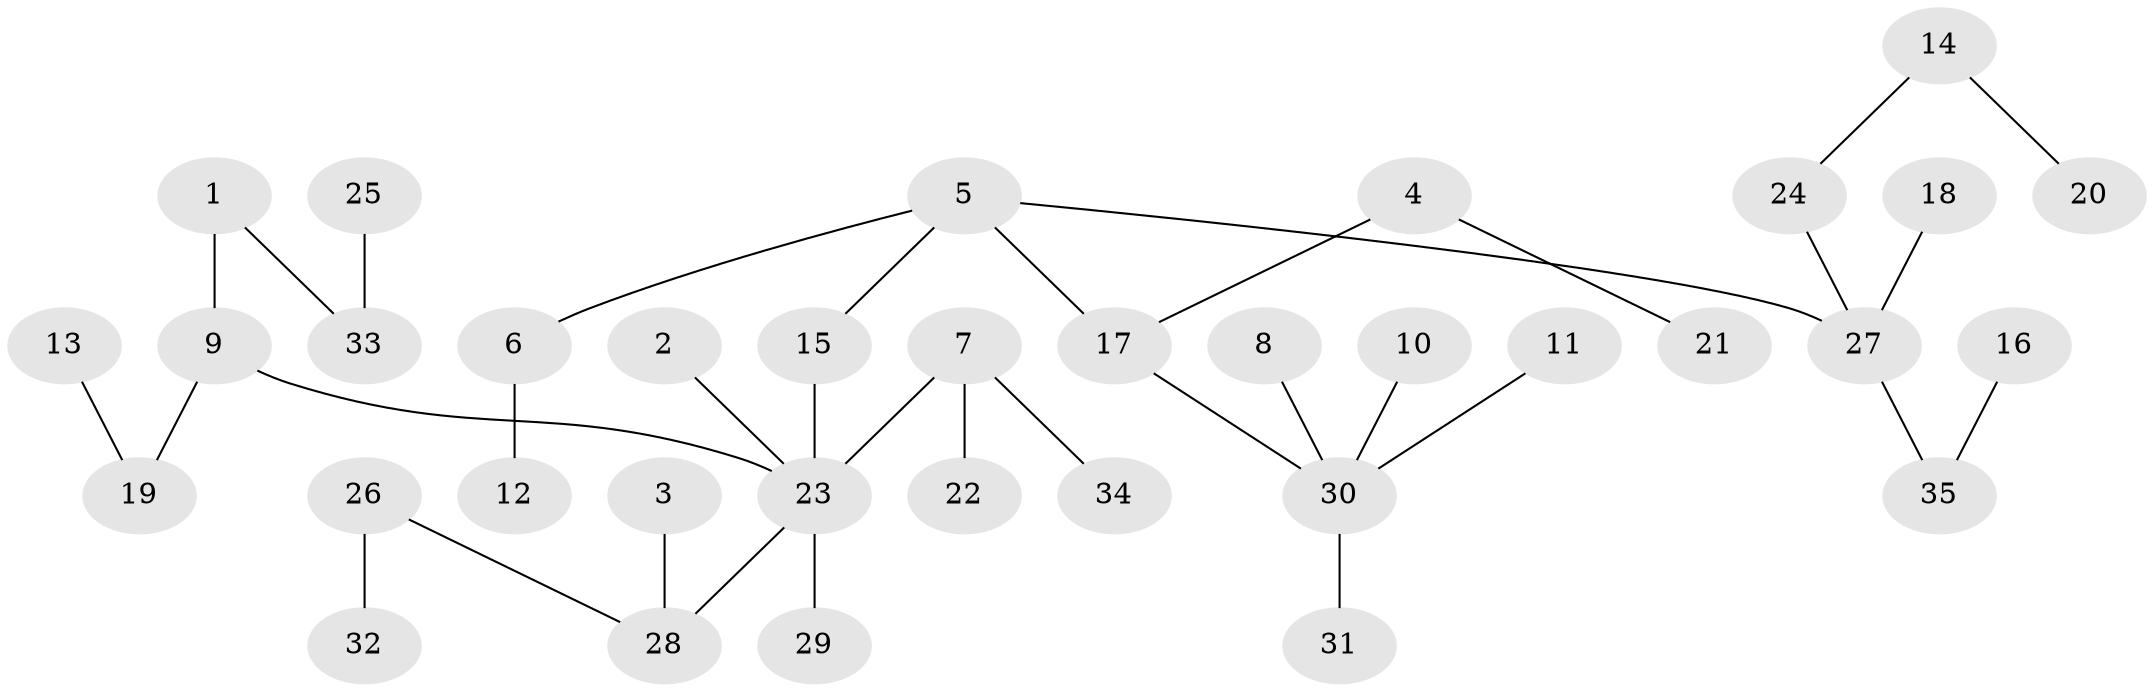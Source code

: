 // original degree distribution, {4: 0.04285714285714286, 5: 0.04285714285714286, 3: 0.14285714285714285, 7: 0.02857142857142857, 2: 0.21428571428571427, 1: 0.5285714285714286}
// Generated by graph-tools (version 1.1) at 2025/02/03/09/25 03:02:20]
// undirected, 35 vertices, 34 edges
graph export_dot {
graph [start="1"]
  node [color=gray90,style=filled];
  1;
  2;
  3;
  4;
  5;
  6;
  7;
  8;
  9;
  10;
  11;
  12;
  13;
  14;
  15;
  16;
  17;
  18;
  19;
  20;
  21;
  22;
  23;
  24;
  25;
  26;
  27;
  28;
  29;
  30;
  31;
  32;
  33;
  34;
  35;
  1 -- 9 [weight=1.0];
  1 -- 33 [weight=1.0];
  2 -- 23 [weight=1.0];
  3 -- 28 [weight=1.0];
  4 -- 17 [weight=1.0];
  4 -- 21 [weight=1.0];
  5 -- 6 [weight=1.0];
  5 -- 15 [weight=1.0];
  5 -- 17 [weight=1.0];
  5 -- 27 [weight=1.0];
  6 -- 12 [weight=1.0];
  7 -- 22 [weight=1.0];
  7 -- 23 [weight=1.0];
  7 -- 34 [weight=1.0];
  8 -- 30 [weight=1.0];
  9 -- 19 [weight=1.0];
  9 -- 23 [weight=1.0];
  10 -- 30 [weight=1.0];
  11 -- 30 [weight=1.0];
  13 -- 19 [weight=1.0];
  14 -- 20 [weight=1.0];
  14 -- 24 [weight=1.0];
  15 -- 23 [weight=1.0];
  16 -- 35 [weight=1.0];
  17 -- 30 [weight=1.0];
  18 -- 27 [weight=1.0];
  23 -- 28 [weight=1.0];
  23 -- 29 [weight=1.0];
  24 -- 27 [weight=1.0];
  25 -- 33 [weight=1.0];
  26 -- 28 [weight=1.0];
  26 -- 32 [weight=1.0];
  27 -- 35 [weight=1.0];
  30 -- 31 [weight=1.0];
}
